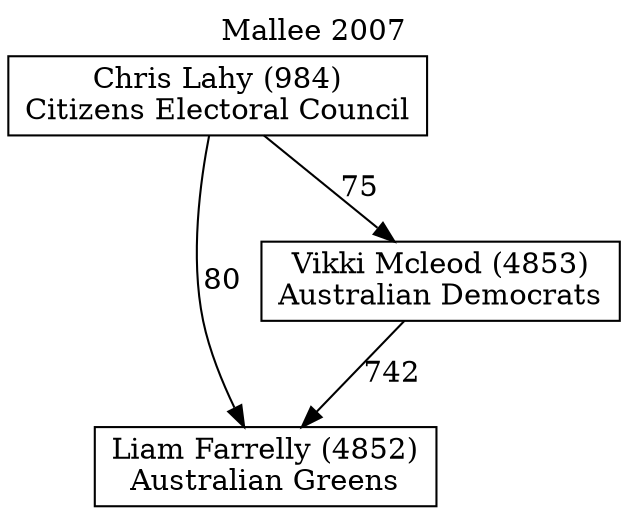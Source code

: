 // House preference flow
digraph "Liam Farrelly (4852)_Mallee_2007" {
	graph [label="Mallee 2007" labelloc=t mclimit=10]
	node [shape=box]
	"Liam Farrelly (4852)" [label="Liam Farrelly (4852)
Australian Greens"]
	"Vikki Mcleod (4853)" [label="Vikki Mcleod (4853)
Australian Democrats"]
	"Chris Lahy (984)" [label="Chris Lahy (984)
Citizens Electoral Council"]
	"Liam Farrelly (4852)" [label="Liam Farrelly (4852)
Australian Greens"]
	"Chris Lahy (984)" [label="Chris Lahy (984)
Citizens Electoral Council"]
	"Chris Lahy (984)" [label="Chris Lahy (984)
Citizens Electoral Council"]
	"Vikki Mcleod (4853)" [label="Vikki Mcleod (4853)
Australian Democrats"]
	"Chris Lahy (984)" [label="Chris Lahy (984)
Citizens Electoral Council"]
	"Chris Lahy (984)" [label="Chris Lahy (984)
Citizens Electoral Council"]
	"Vikki Mcleod (4853)" -> "Liam Farrelly (4852)" [label=742]
	"Chris Lahy (984)" -> "Vikki Mcleod (4853)" [label=75]
	"Chris Lahy (984)" -> "Liam Farrelly (4852)" [label=80]
}

